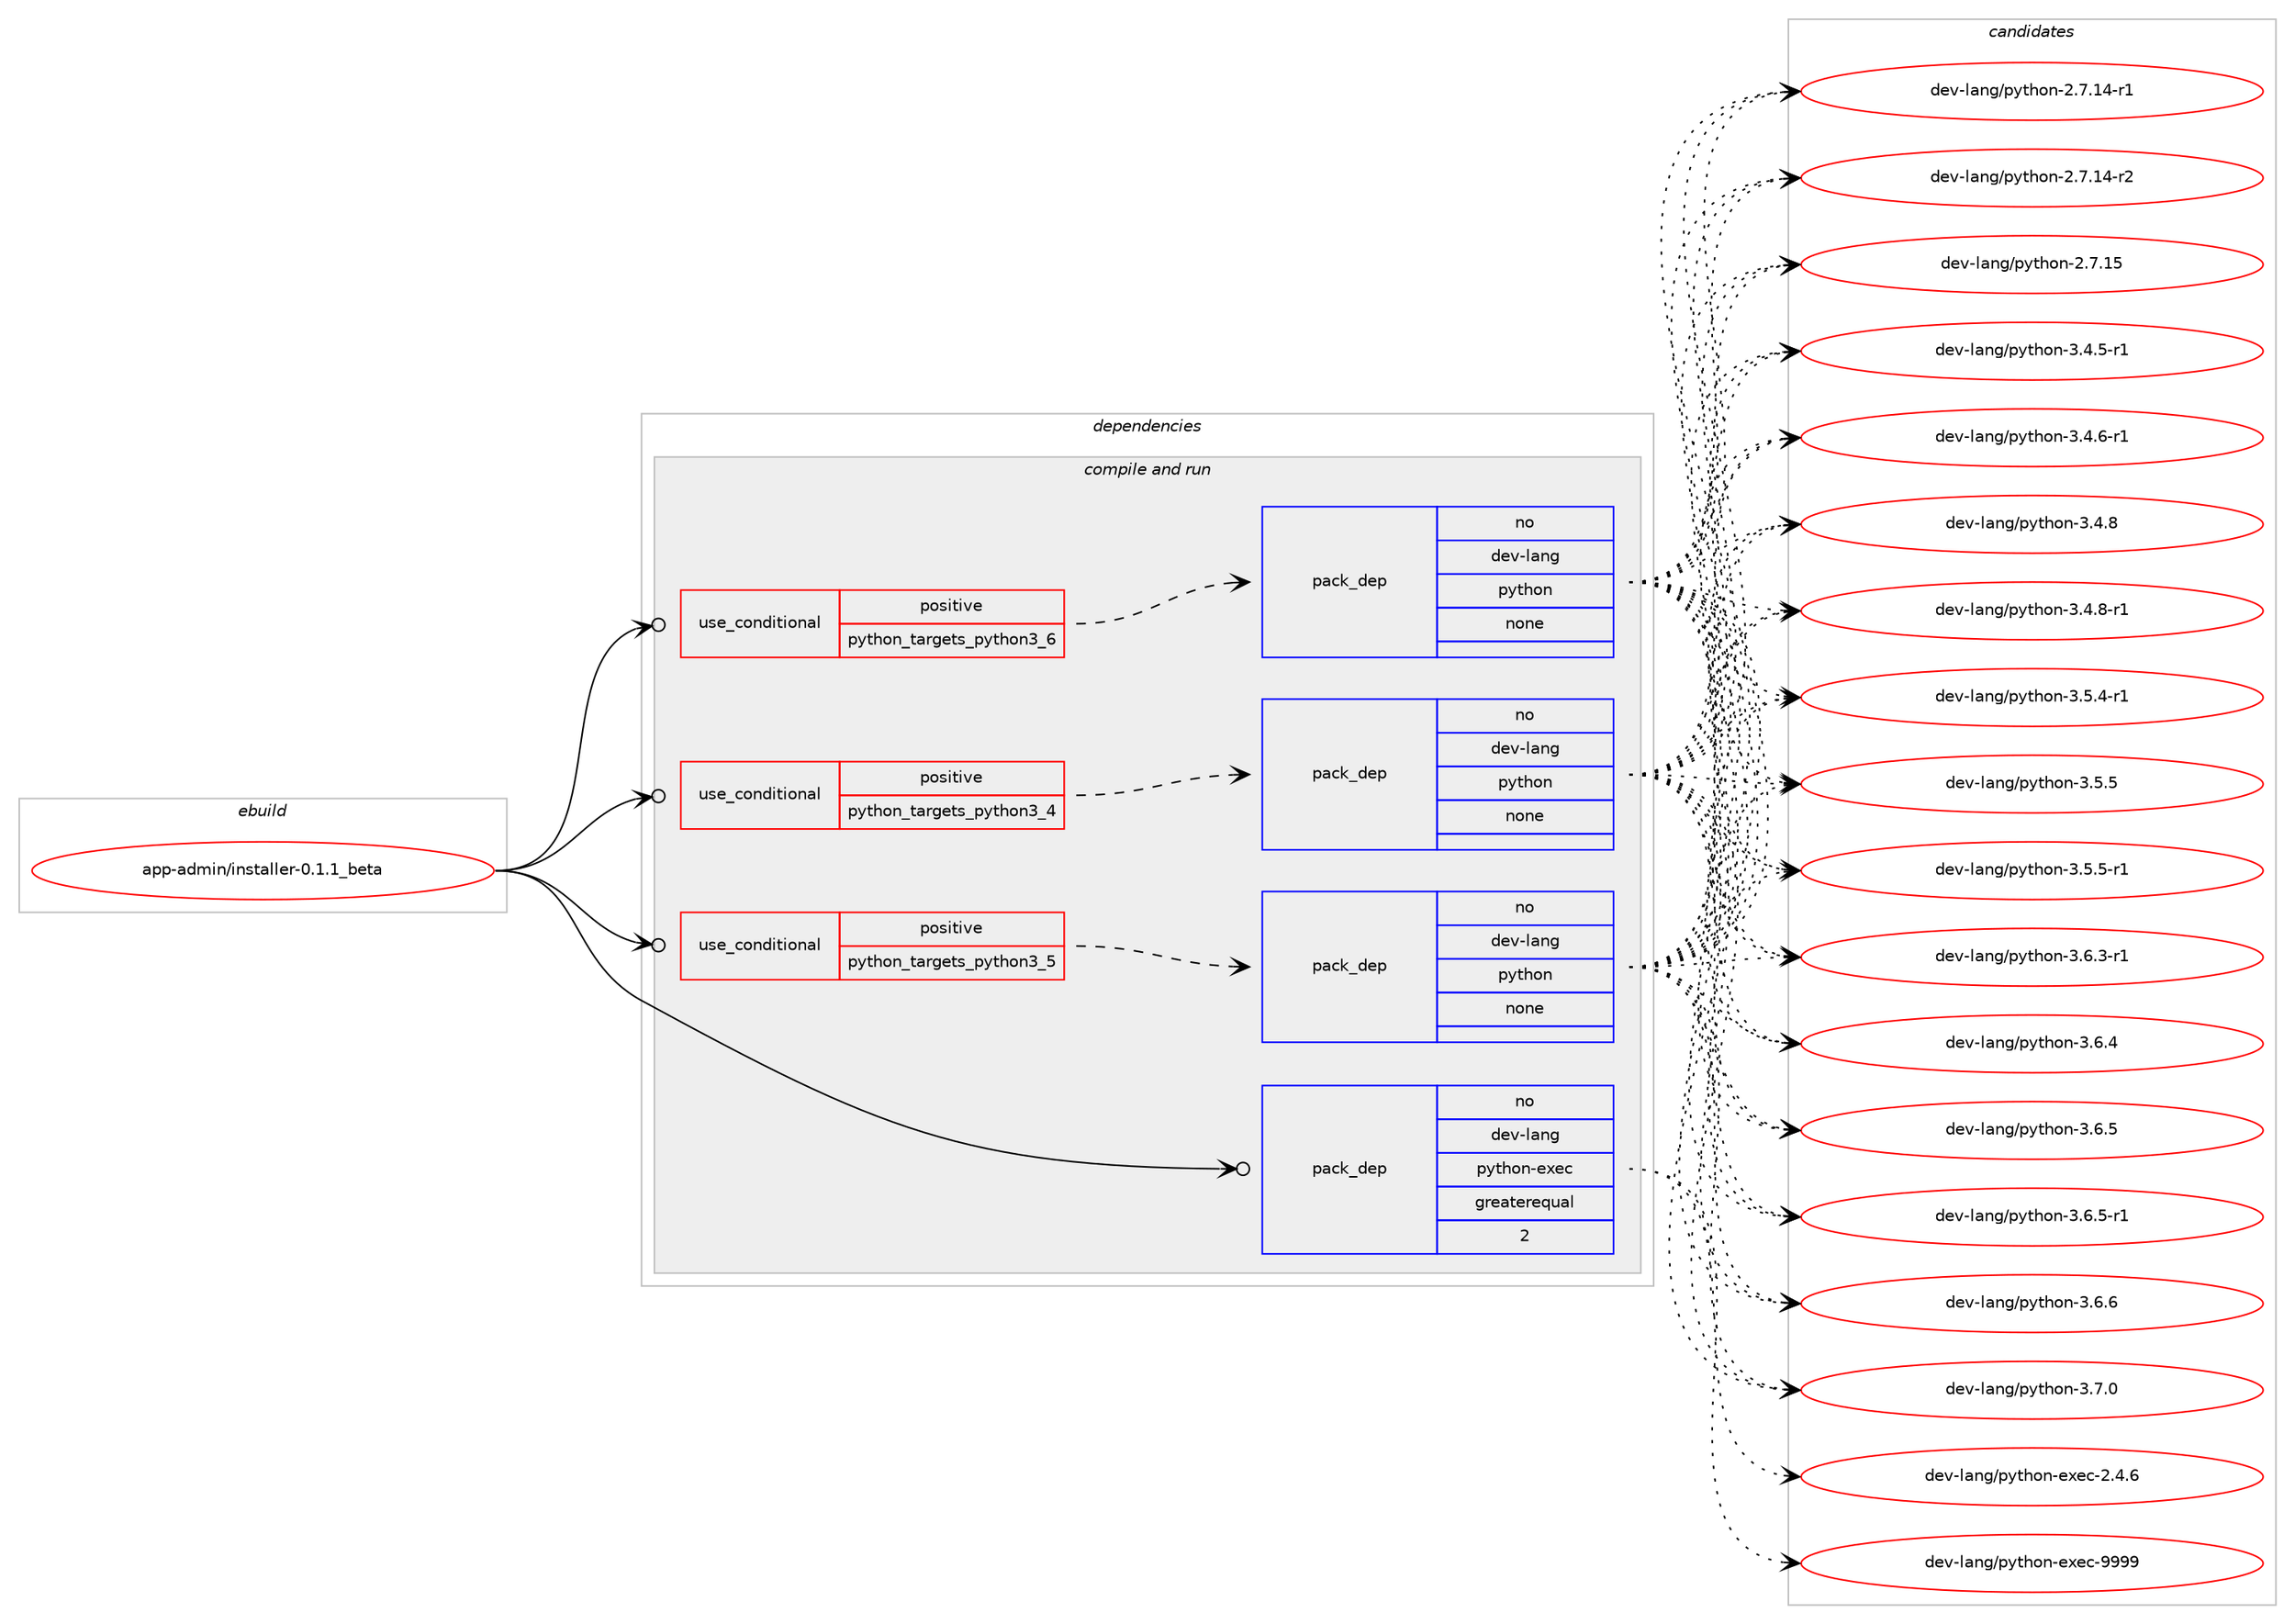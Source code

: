 digraph prolog {

# *************
# Graph options
# *************

newrank=true;
concentrate=true;
compound=true;
graph [rankdir=LR,fontname=Helvetica,fontsize=10,ranksep=1.5];#, ranksep=2.5, nodesep=0.2];
edge  [arrowhead=vee];
node  [fontname=Helvetica,fontsize=10];

# **********
# The ebuild
# **********

subgraph cluster_leftcol {
color=gray;
rank=same;
label=<<i>ebuild</i>>;
id [label="app-admin/installer-0.1.1_beta", color=red, width=4, href="../app-admin/installer-0.1.1_beta.svg"];
}

# ****************
# The dependencies
# ****************

subgraph cluster_midcol {
color=gray;
label=<<i>dependencies</i>>;
subgraph cluster_compile {
fillcolor="#eeeeee";
style=filled;
label=<<i>compile</i>>;
}
subgraph cluster_compileandrun {
fillcolor="#eeeeee";
style=filled;
label=<<i>compile and run</i>>;
subgraph cond439 {
dependency2454 [label=<<TABLE BORDER="0" CELLBORDER="1" CELLSPACING="0" CELLPADDING="4"><TR><TD ROWSPAN="3" CELLPADDING="10">use_conditional</TD></TR><TR><TD>positive</TD></TR><TR><TD>python_targets_python3_4</TD></TR></TABLE>>, shape=none, color=red];
subgraph pack1955 {
dependency2455 [label=<<TABLE BORDER="0" CELLBORDER="1" CELLSPACING="0" CELLPADDING="4" WIDTH="220"><TR><TD ROWSPAN="6" CELLPADDING="30">pack_dep</TD></TR><TR><TD WIDTH="110">no</TD></TR><TR><TD>dev-lang</TD></TR><TR><TD>python</TD></TR><TR><TD>none</TD></TR><TR><TD></TD></TR></TABLE>>, shape=none, color=blue];
}
dependency2454:e -> dependency2455:w [weight=20,style="dashed",arrowhead="vee"];
}
id:e -> dependency2454:w [weight=20,style="solid",arrowhead="odotvee"];
subgraph cond440 {
dependency2456 [label=<<TABLE BORDER="0" CELLBORDER="1" CELLSPACING="0" CELLPADDING="4"><TR><TD ROWSPAN="3" CELLPADDING="10">use_conditional</TD></TR><TR><TD>positive</TD></TR><TR><TD>python_targets_python3_5</TD></TR></TABLE>>, shape=none, color=red];
subgraph pack1956 {
dependency2457 [label=<<TABLE BORDER="0" CELLBORDER="1" CELLSPACING="0" CELLPADDING="4" WIDTH="220"><TR><TD ROWSPAN="6" CELLPADDING="30">pack_dep</TD></TR><TR><TD WIDTH="110">no</TD></TR><TR><TD>dev-lang</TD></TR><TR><TD>python</TD></TR><TR><TD>none</TD></TR><TR><TD></TD></TR></TABLE>>, shape=none, color=blue];
}
dependency2456:e -> dependency2457:w [weight=20,style="dashed",arrowhead="vee"];
}
id:e -> dependency2456:w [weight=20,style="solid",arrowhead="odotvee"];
subgraph cond441 {
dependency2458 [label=<<TABLE BORDER="0" CELLBORDER="1" CELLSPACING="0" CELLPADDING="4"><TR><TD ROWSPAN="3" CELLPADDING="10">use_conditional</TD></TR><TR><TD>positive</TD></TR><TR><TD>python_targets_python3_6</TD></TR></TABLE>>, shape=none, color=red];
subgraph pack1957 {
dependency2459 [label=<<TABLE BORDER="0" CELLBORDER="1" CELLSPACING="0" CELLPADDING="4" WIDTH="220"><TR><TD ROWSPAN="6" CELLPADDING="30">pack_dep</TD></TR><TR><TD WIDTH="110">no</TD></TR><TR><TD>dev-lang</TD></TR><TR><TD>python</TD></TR><TR><TD>none</TD></TR><TR><TD></TD></TR></TABLE>>, shape=none, color=blue];
}
dependency2458:e -> dependency2459:w [weight=20,style="dashed",arrowhead="vee"];
}
id:e -> dependency2458:w [weight=20,style="solid",arrowhead="odotvee"];
subgraph pack1958 {
dependency2460 [label=<<TABLE BORDER="0" CELLBORDER="1" CELLSPACING="0" CELLPADDING="4" WIDTH="220"><TR><TD ROWSPAN="6" CELLPADDING="30">pack_dep</TD></TR><TR><TD WIDTH="110">no</TD></TR><TR><TD>dev-lang</TD></TR><TR><TD>python-exec</TD></TR><TR><TD>greaterequal</TD></TR><TR><TD>2</TD></TR></TABLE>>, shape=none, color=blue];
}
id:e -> dependency2460:w [weight=20,style="solid",arrowhead="odotvee"];
}
subgraph cluster_run {
fillcolor="#eeeeee";
style=filled;
label=<<i>run</i>>;
}
}

# **************
# The candidates
# **************

subgraph cluster_choices {
rank=same;
color=gray;
label=<<i>candidates</i>>;

subgraph choice1955 {
color=black;
nodesep=1;
choice100101118451089711010347112121116104111110455046554649524511449 [label="dev-lang/python-2.7.14-r1", color=red, width=4,href="../dev-lang/python-2.7.14-r1.svg"];
choice100101118451089711010347112121116104111110455046554649524511450 [label="dev-lang/python-2.7.14-r2", color=red, width=4,href="../dev-lang/python-2.7.14-r2.svg"];
choice10010111845108971101034711212111610411111045504655464953 [label="dev-lang/python-2.7.15", color=red, width=4,href="../dev-lang/python-2.7.15.svg"];
choice1001011184510897110103471121211161041111104551465246534511449 [label="dev-lang/python-3.4.5-r1", color=red, width=4,href="../dev-lang/python-3.4.5-r1.svg"];
choice1001011184510897110103471121211161041111104551465246544511449 [label="dev-lang/python-3.4.6-r1", color=red, width=4,href="../dev-lang/python-3.4.6-r1.svg"];
choice100101118451089711010347112121116104111110455146524656 [label="dev-lang/python-3.4.8", color=red, width=4,href="../dev-lang/python-3.4.8.svg"];
choice1001011184510897110103471121211161041111104551465246564511449 [label="dev-lang/python-3.4.8-r1", color=red, width=4,href="../dev-lang/python-3.4.8-r1.svg"];
choice1001011184510897110103471121211161041111104551465346524511449 [label="dev-lang/python-3.5.4-r1", color=red, width=4,href="../dev-lang/python-3.5.4-r1.svg"];
choice100101118451089711010347112121116104111110455146534653 [label="dev-lang/python-3.5.5", color=red, width=4,href="../dev-lang/python-3.5.5.svg"];
choice1001011184510897110103471121211161041111104551465346534511449 [label="dev-lang/python-3.5.5-r1", color=red, width=4,href="../dev-lang/python-3.5.5-r1.svg"];
choice1001011184510897110103471121211161041111104551465446514511449 [label="dev-lang/python-3.6.3-r1", color=red, width=4,href="../dev-lang/python-3.6.3-r1.svg"];
choice100101118451089711010347112121116104111110455146544652 [label="dev-lang/python-3.6.4", color=red, width=4,href="../dev-lang/python-3.6.4.svg"];
choice100101118451089711010347112121116104111110455146544653 [label="dev-lang/python-3.6.5", color=red, width=4,href="../dev-lang/python-3.6.5.svg"];
choice1001011184510897110103471121211161041111104551465446534511449 [label="dev-lang/python-3.6.5-r1", color=red, width=4,href="../dev-lang/python-3.6.5-r1.svg"];
choice100101118451089711010347112121116104111110455146544654 [label="dev-lang/python-3.6.6", color=red, width=4,href="../dev-lang/python-3.6.6.svg"];
choice100101118451089711010347112121116104111110455146554648 [label="dev-lang/python-3.7.0", color=red, width=4,href="../dev-lang/python-3.7.0.svg"];
dependency2455:e -> choice100101118451089711010347112121116104111110455046554649524511449:w [style=dotted,weight="100"];
dependency2455:e -> choice100101118451089711010347112121116104111110455046554649524511450:w [style=dotted,weight="100"];
dependency2455:e -> choice10010111845108971101034711212111610411111045504655464953:w [style=dotted,weight="100"];
dependency2455:e -> choice1001011184510897110103471121211161041111104551465246534511449:w [style=dotted,weight="100"];
dependency2455:e -> choice1001011184510897110103471121211161041111104551465246544511449:w [style=dotted,weight="100"];
dependency2455:e -> choice100101118451089711010347112121116104111110455146524656:w [style=dotted,weight="100"];
dependency2455:e -> choice1001011184510897110103471121211161041111104551465246564511449:w [style=dotted,weight="100"];
dependency2455:e -> choice1001011184510897110103471121211161041111104551465346524511449:w [style=dotted,weight="100"];
dependency2455:e -> choice100101118451089711010347112121116104111110455146534653:w [style=dotted,weight="100"];
dependency2455:e -> choice1001011184510897110103471121211161041111104551465346534511449:w [style=dotted,weight="100"];
dependency2455:e -> choice1001011184510897110103471121211161041111104551465446514511449:w [style=dotted,weight="100"];
dependency2455:e -> choice100101118451089711010347112121116104111110455146544652:w [style=dotted,weight="100"];
dependency2455:e -> choice100101118451089711010347112121116104111110455146544653:w [style=dotted,weight="100"];
dependency2455:e -> choice1001011184510897110103471121211161041111104551465446534511449:w [style=dotted,weight="100"];
dependency2455:e -> choice100101118451089711010347112121116104111110455146544654:w [style=dotted,weight="100"];
dependency2455:e -> choice100101118451089711010347112121116104111110455146554648:w [style=dotted,weight="100"];
}
subgraph choice1956 {
color=black;
nodesep=1;
choice100101118451089711010347112121116104111110455046554649524511449 [label="dev-lang/python-2.7.14-r1", color=red, width=4,href="../dev-lang/python-2.7.14-r1.svg"];
choice100101118451089711010347112121116104111110455046554649524511450 [label="dev-lang/python-2.7.14-r2", color=red, width=4,href="../dev-lang/python-2.7.14-r2.svg"];
choice10010111845108971101034711212111610411111045504655464953 [label="dev-lang/python-2.7.15", color=red, width=4,href="../dev-lang/python-2.7.15.svg"];
choice1001011184510897110103471121211161041111104551465246534511449 [label="dev-lang/python-3.4.5-r1", color=red, width=4,href="../dev-lang/python-3.4.5-r1.svg"];
choice1001011184510897110103471121211161041111104551465246544511449 [label="dev-lang/python-3.4.6-r1", color=red, width=4,href="../dev-lang/python-3.4.6-r1.svg"];
choice100101118451089711010347112121116104111110455146524656 [label="dev-lang/python-3.4.8", color=red, width=4,href="../dev-lang/python-3.4.8.svg"];
choice1001011184510897110103471121211161041111104551465246564511449 [label="dev-lang/python-3.4.8-r1", color=red, width=4,href="../dev-lang/python-3.4.8-r1.svg"];
choice1001011184510897110103471121211161041111104551465346524511449 [label="dev-lang/python-3.5.4-r1", color=red, width=4,href="../dev-lang/python-3.5.4-r1.svg"];
choice100101118451089711010347112121116104111110455146534653 [label="dev-lang/python-3.5.5", color=red, width=4,href="../dev-lang/python-3.5.5.svg"];
choice1001011184510897110103471121211161041111104551465346534511449 [label="dev-lang/python-3.5.5-r1", color=red, width=4,href="../dev-lang/python-3.5.5-r1.svg"];
choice1001011184510897110103471121211161041111104551465446514511449 [label="dev-lang/python-3.6.3-r1", color=red, width=4,href="../dev-lang/python-3.6.3-r1.svg"];
choice100101118451089711010347112121116104111110455146544652 [label="dev-lang/python-3.6.4", color=red, width=4,href="../dev-lang/python-3.6.4.svg"];
choice100101118451089711010347112121116104111110455146544653 [label="dev-lang/python-3.6.5", color=red, width=4,href="../dev-lang/python-3.6.5.svg"];
choice1001011184510897110103471121211161041111104551465446534511449 [label="dev-lang/python-3.6.5-r1", color=red, width=4,href="../dev-lang/python-3.6.5-r1.svg"];
choice100101118451089711010347112121116104111110455146544654 [label="dev-lang/python-3.6.6", color=red, width=4,href="../dev-lang/python-3.6.6.svg"];
choice100101118451089711010347112121116104111110455146554648 [label="dev-lang/python-3.7.0", color=red, width=4,href="../dev-lang/python-3.7.0.svg"];
dependency2457:e -> choice100101118451089711010347112121116104111110455046554649524511449:w [style=dotted,weight="100"];
dependency2457:e -> choice100101118451089711010347112121116104111110455046554649524511450:w [style=dotted,weight="100"];
dependency2457:e -> choice10010111845108971101034711212111610411111045504655464953:w [style=dotted,weight="100"];
dependency2457:e -> choice1001011184510897110103471121211161041111104551465246534511449:w [style=dotted,weight="100"];
dependency2457:e -> choice1001011184510897110103471121211161041111104551465246544511449:w [style=dotted,weight="100"];
dependency2457:e -> choice100101118451089711010347112121116104111110455146524656:w [style=dotted,weight="100"];
dependency2457:e -> choice1001011184510897110103471121211161041111104551465246564511449:w [style=dotted,weight="100"];
dependency2457:e -> choice1001011184510897110103471121211161041111104551465346524511449:w [style=dotted,weight="100"];
dependency2457:e -> choice100101118451089711010347112121116104111110455146534653:w [style=dotted,weight="100"];
dependency2457:e -> choice1001011184510897110103471121211161041111104551465346534511449:w [style=dotted,weight="100"];
dependency2457:e -> choice1001011184510897110103471121211161041111104551465446514511449:w [style=dotted,weight="100"];
dependency2457:e -> choice100101118451089711010347112121116104111110455146544652:w [style=dotted,weight="100"];
dependency2457:e -> choice100101118451089711010347112121116104111110455146544653:w [style=dotted,weight="100"];
dependency2457:e -> choice1001011184510897110103471121211161041111104551465446534511449:w [style=dotted,weight="100"];
dependency2457:e -> choice100101118451089711010347112121116104111110455146544654:w [style=dotted,weight="100"];
dependency2457:e -> choice100101118451089711010347112121116104111110455146554648:w [style=dotted,weight="100"];
}
subgraph choice1957 {
color=black;
nodesep=1;
choice100101118451089711010347112121116104111110455046554649524511449 [label="dev-lang/python-2.7.14-r1", color=red, width=4,href="../dev-lang/python-2.7.14-r1.svg"];
choice100101118451089711010347112121116104111110455046554649524511450 [label="dev-lang/python-2.7.14-r2", color=red, width=4,href="../dev-lang/python-2.7.14-r2.svg"];
choice10010111845108971101034711212111610411111045504655464953 [label="dev-lang/python-2.7.15", color=red, width=4,href="../dev-lang/python-2.7.15.svg"];
choice1001011184510897110103471121211161041111104551465246534511449 [label="dev-lang/python-3.4.5-r1", color=red, width=4,href="../dev-lang/python-3.4.5-r1.svg"];
choice1001011184510897110103471121211161041111104551465246544511449 [label="dev-lang/python-3.4.6-r1", color=red, width=4,href="../dev-lang/python-3.4.6-r1.svg"];
choice100101118451089711010347112121116104111110455146524656 [label="dev-lang/python-3.4.8", color=red, width=4,href="../dev-lang/python-3.4.8.svg"];
choice1001011184510897110103471121211161041111104551465246564511449 [label="dev-lang/python-3.4.8-r1", color=red, width=4,href="../dev-lang/python-3.4.8-r1.svg"];
choice1001011184510897110103471121211161041111104551465346524511449 [label="dev-lang/python-3.5.4-r1", color=red, width=4,href="../dev-lang/python-3.5.4-r1.svg"];
choice100101118451089711010347112121116104111110455146534653 [label="dev-lang/python-3.5.5", color=red, width=4,href="../dev-lang/python-3.5.5.svg"];
choice1001011184510897110103471121211161041111104551465346534511449 [label="dev-lang/python-3.5.5-r1", color=red, width=4,href="../dev-lang/python-3.5.5-r1.svg"];
choice1001011184510897110103471121211161041111104551465446514511449 [label="dev-lang/python-3.6.3-r1", color=red, width=4,href="../dev-lang/python-3.6.3-r1.svg"];
choice100101118451089711010347112121116104111110455146544652 [label="dev-lang/python-3.6.4", color=red, width=4,href="../dev-lang/python-3.6.4.svg"];
choice100101118451089711010347112121116104111110455146544653 [label="dev-lang/python-3.6.5", color=red, width=4,href="../dev-lang/python-3.6.5.svg"];
choice1001011184510897110103471121211161041111104551465446534511449 [label="dev-lang/python-3.6.5-r1", color=red, width=4,href="../dev-lang/python-3.6.5-r1.svg"];
choice100101118451089711010347112121116104111110455146544654 [label="dev-lang/python-3.6.6", color=red, width=4,href="../dev-lang/python-3.6.6.svg"];
choice100101118451089711010347112121116104111110455146554648 [label="dev-lang/python-3.7.0", color=red, width=4,href="../dev-lang/python-3.7.0.svg"];
dependency2459:e -> choice100101118451089711010347112121116104111110455046554649524511449:w [style=dotted,weight="100"];
dependency2459:e -> choice100101118451089711010347112121116104111110455046554649524511450:w [style=dotted,weight="100"];
dependency2459:e -> choice10010111845108971101034711212111610411111045504655464953:w [style=dotted,weight="100"];
dependency2459:e -> choice1001011184510897110103471121211161041111104551465246534511449:w [style=dotted,weight="100"];
dependency2459:e -> choice1001011184510897110103471121211161041111104551465246544511449:w [style=dotted,weight="100"];
dependency2459:e -> choice100101118451089711010347112121116104111110455146524656:w [style=dotted,weight="100"];
dependency2459:e -> choice1001011184510897110103471121211161041111104551465246564511449:w [style=dotted,weight="100"];
dependency2459:e -> choice1001011184510897110103471121211161041111104551465346524511449:w [style=dotted,weight="100"];
dependency2459:e -> choice100101118451089711010347112121116104111110455146534653:w [style=dotted,weight="100"];
dependency2459:e -> choice1001011184510897110103471121211161041111104551465346534511449:w [style=dotted,weight="100"];
dependency2459:e -> choice1001011184510897110103471121211161041111104551465446514511449:w [style=dotted,weight="100"];
dependency2459:e -> choice100101118451089711010347112121116104111110455146544652:w [style=dotted,weight="100"];
dependency2459:e -> choice100101118451089711010347112121116104111110455146544653:w [style=dotted,weight="100"];
dependency2459:e -> choice1001011184510897110103471121211161041111104551465446534511449:w [style=dotted,weight="100"];
dependency2459:e -> choice100101118451089711010347112121116104111110455146544654:w [style=dotted,weight="100"];
dependency2459:e -> choice100101118451089711010347112121116104111110455146554648:w [style=dotted,weight="100"];
}
subgraph choice1958 {
color=black;
nodesep=1;
choice1001011184510897110103471121211161041111104510112010199455046524654 [label="dev-lang/python-exec-2.4.6", color=red, width=4,href="../dev-lang/python-exec-2.4.6.svg"];
choice10010111845108971101034711212111610411111045101120101994557575757 [label="dev-lang/python-exec-9999", color=red, width=4,href="../dev-lang/python-exec-9999.svg"];
dependency2460:e -> choice1001011184510897110103471121211161041111104510112010199455046524654:w [style=dotted,weight="100"];
dependency2460:e -> choice10010111845108971101034711212111610411111045101120101994557575757:w [style=dotted,weight="100"];
}
}

}
